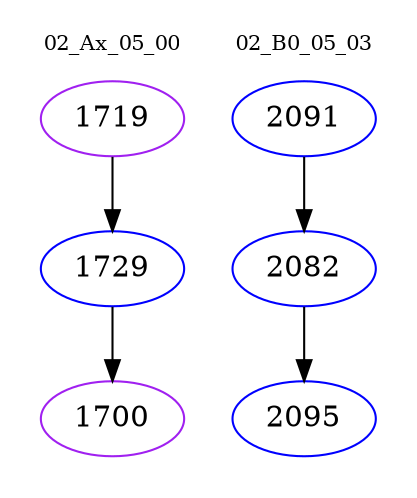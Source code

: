 digraph{
subgraph cluster_0 {
color = white
label = "02_Ax_05_00";
fontsize=10;
T0_1719 [label="1719", color="purple"]
T0_1719 -> T0_1729 [color="black"]
T0_1729 [label="1729", color="blue"]
T0_1729 -> T0_1700 [color="black"]
T0_1700 [label="1700", color="purple"]
}
subgraph cluster_1 {
color = white
label = "02_B0_05_03";
fontsize=10;
T1_2091 [label="2091", color="blue"]
T1_2091 -> T1_2082 [color="black"]
T1_2082 [label="2082", color="blue"]
T1_2082 -> T1_2095 [color="black"]
T1_2095 [label="2095", color="blue"]
}
}
